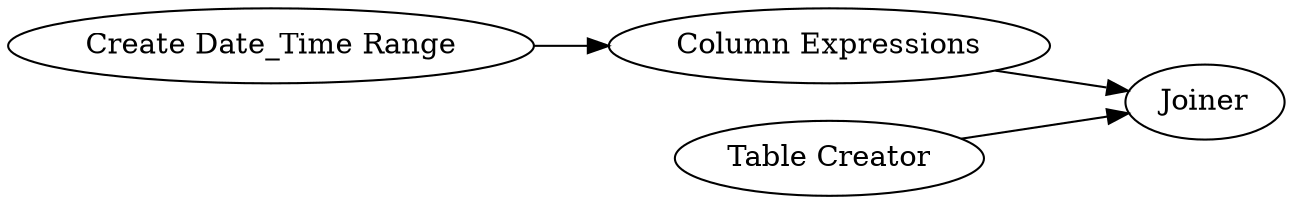 digraph {
	390 [label="Create Date_Time Range"]
	391 [label="Column Expressions"]
	392 [label="Table Creator"]
	393 [label=Joiner]
	390 -> 391
	391 -> 393
	392 -> 393
	rankdir=LR
}
